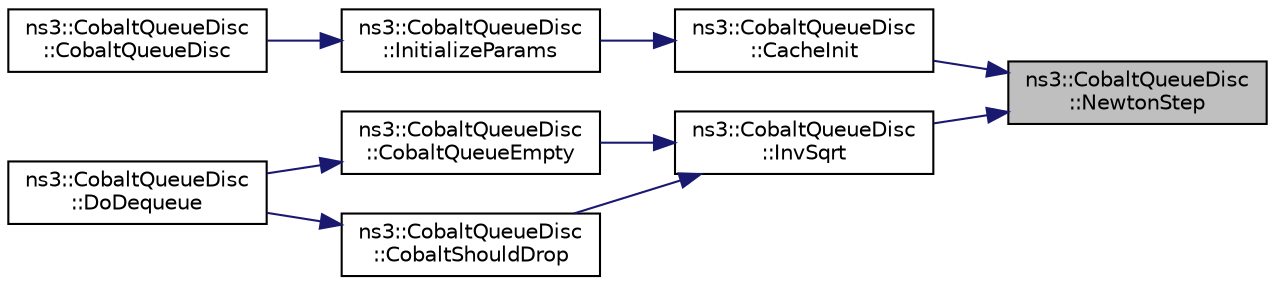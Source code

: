 digraph "ns3::CobaltQueueDisc::NewtonStep"
{
 // LATEX_PDF_SIZE
  edge [fontname="Helvetica",fontsize="10",labelfontname="Helvetica",labelfontsize="10"];
  node [fontname="Helvetica",fontsize="10",shape=record];
  rankdir="RL";
  Node1 [label="ns3::CobaltQueueDisc\l::NewtonStep",height=0.2,width=0.4,color="black", fillcolor="grey75", style="filled", fontcolor="black",tooltip="Calculate the reciprocal square root of m_count by using Newton's method http://en...."];
  Node1 -> Node2 [dir="back",color="midnightblue",fontsize="10",style="solid",fontname="Helvetica"];
  Node2 [label="ns3::CobaltQueueDisc\l::CacheInit",height=0.2,width=0.4,color="black", fillcolor="white", style="filled",URL="$classns3_1_1_cobalt_queue_disc.html#a54078c4a27aa97a651997cbc2e8fb04d",tooltip="There is a big difference in timing between the accurate values placed in the cache and the approxima..."];
  Node2 -> Node3 [dir="back",color="midnightblue",fontsize="10",style="solid",fontname="Helvetica"];
  Node3 [label="ns3::CobaltQueueDisc\l::InitializeParams",height=0.2,width=0.4,color="black", fillcolor="white", style="filled",URL="$classns3_1_1_cobalt_queue_disc.html#a92586bcc1dccabe499ef057da546364e",tooltip="Initialize the queue parameters."];
  Node3 -> Node4 [dir="back",color="midnightblue",fontsize="10",style="solid",fontname="Helvetica"];
  Node4 [label="ns3::CobaltQueueDisc\l::CobaltQueueDisc",height=0.2,width=0.4,color="black", fillcolor="white", style="filled",URL="$classns3_1_1_cobalt_queue_disc.html#a931f3670b1209f5b3c183eda7b1965c9",tooltip="CobaltQueueDisc Constructor."];
  Node1 -> Node5 [dir="back",color="midnightblue",fontsize="10",style="solid",fontname="Helvetica"];
  Node5 [label="ns3::CobaltQueueDisc\l::InvSqrt",height=0.2,width=0.4,color="black", fillcolor="white", style="filled",URL="$classns3_1_1_cobalt_queue_disc.html#a619c1a4ef3f4d4a6e2f60ac995bde636",tooltip=" "];
  Node5 -> Node6 [dir="back",color="midnightblue",fontsize="10",style="solid",fontname="Helvetica"];
  Node6 [label="ns3::CobaltQueueDisc\l::CobaltQueueEmpty",height=0.2,width=0.4,color="black", fillcolor="white", style="filled",URL="$classns3_1_1_cobalt_queue_disc.html#af6fcb03f19db1c3db8fd731efb53d23f",tooltip="Called when the queue becomes empty to alter the drop probabilities of Blue."];
  Node6 -> Node7 [dir="back",color="midnightblue",fontsize="10",style="solid",fontname="Helvetica"];
  Node7 [label="ns3::CobaltQueueDisc\l::DoDequeue",height=0.2,width=0.4,color="black", fillcolor="white", style="filled",URL="$classns3_1_1_cobalt_queue_disc.html#a1c62d3ba0ac9ff28b4779337ef0c36f7",tooltip="This function actually extracts a packet from the queue disc."];
  Node5 -> Node8 [dir="back",color="midnightblue",fontsize="10",style="solid",fontname="Helvetica"];
  Node8 [label="ns3::CobaltQueueDisc\l::CobaltShouldDrop",height=0.2,width=0.4,color="black", fillcolor="white", style="filled",URL="$classns3_1_1_cobalt_queue_disc.html#a59935fe3ec6a23ff7b55cd298fc4cc80",tooltip="Called to decide whether the current packet should be dropped based on decisions taken by Blue and Co..."];
  Node8 -> Node7 [dir="back",color="midnightblue",fontsize="10",style="solid",fontname="Helvetica"];
}
